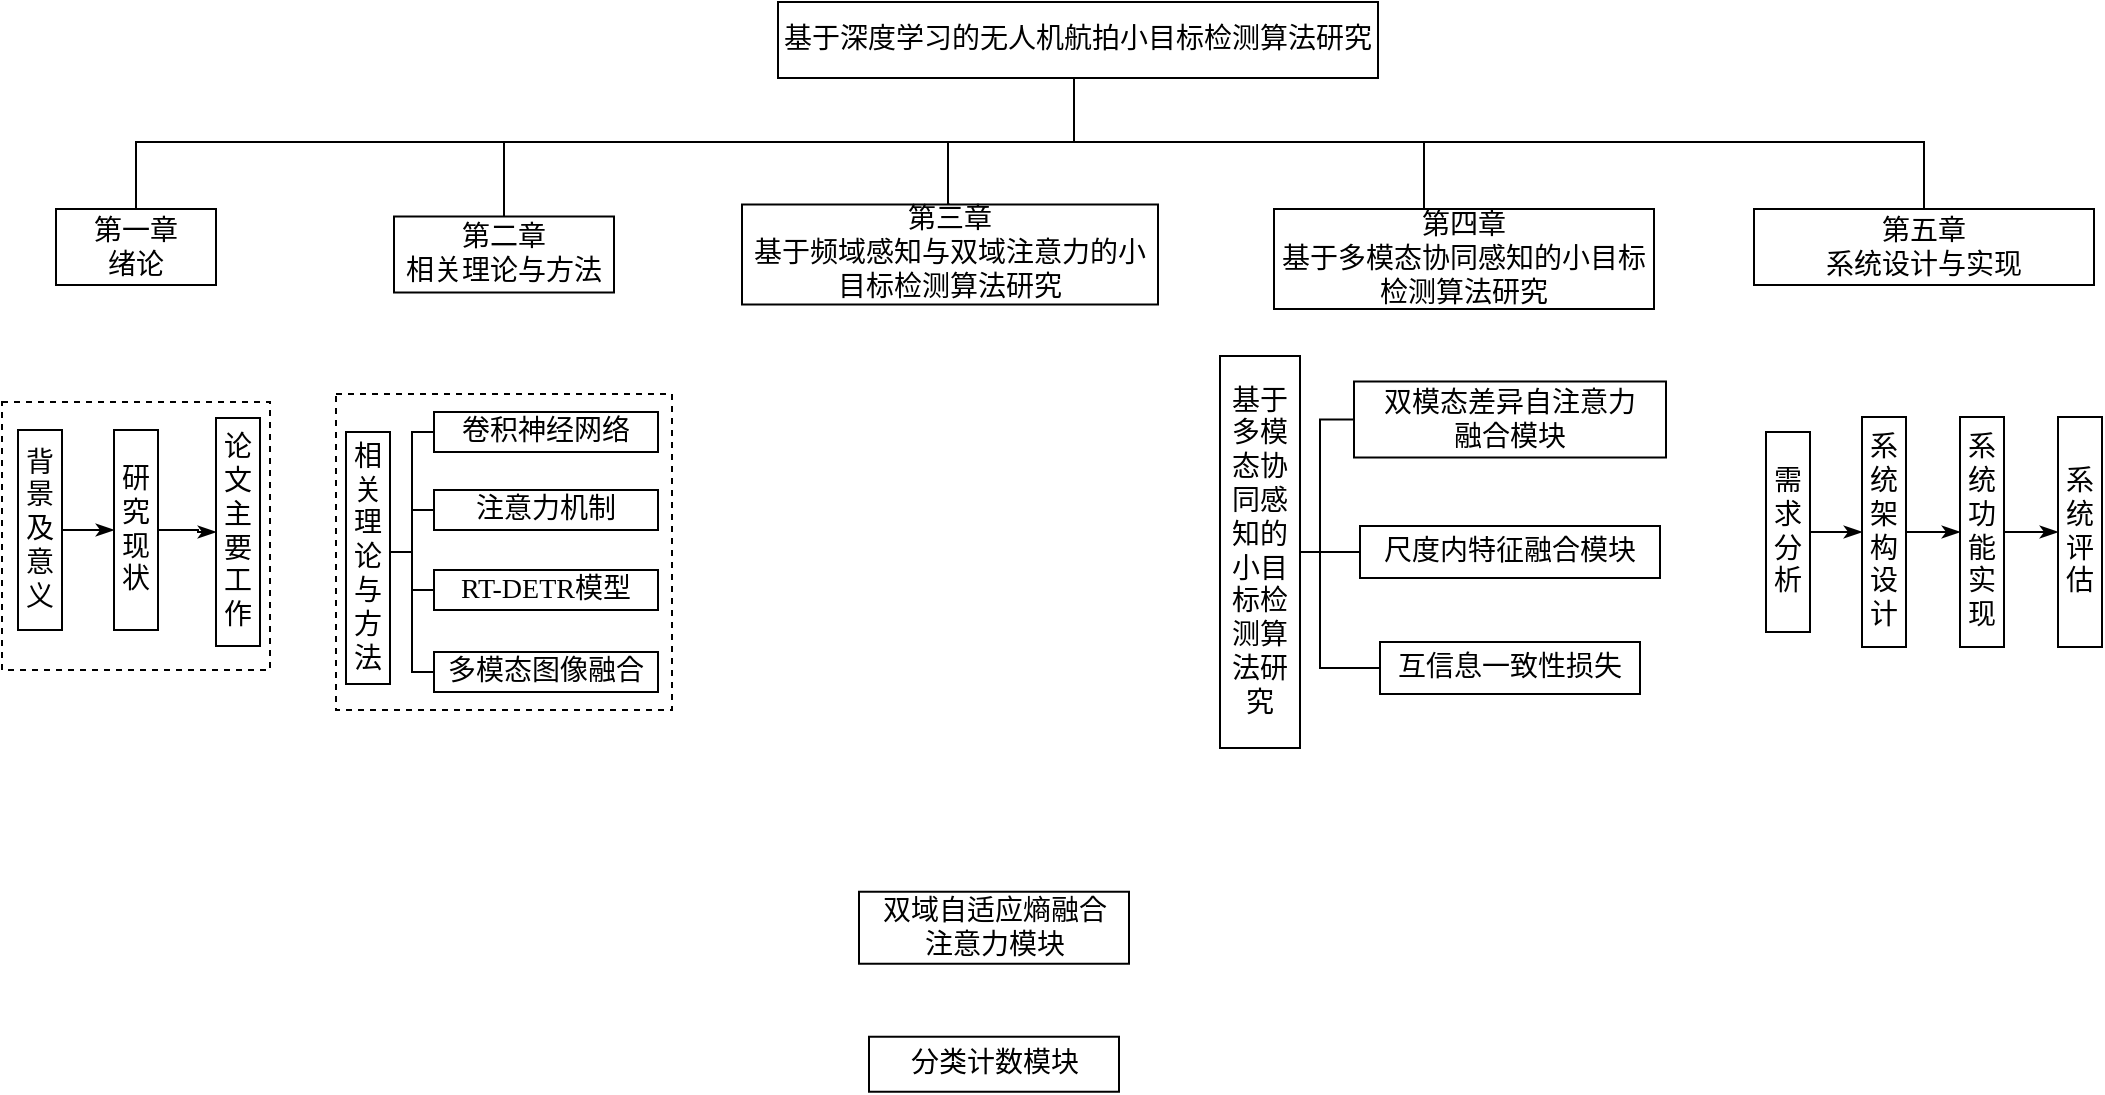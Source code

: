<mxfile version="26.1.1">
  <diagram name="第 1 页" id="Jhno6EoJuBNA1dP3zVc-">
    <mxGraphModel dx="773" dy="390" grid="1" gridSize="10" guides="1" tooltips="1" connect="1" arrows="1" fold="1" page="1" pageScale="1" pageWidth="827" pageHeight="1169" math="0" shadow="0">
      <root>
        <mxCell id="0" />
        <mxCell id="1" parent="0" />
        <mxCell id="KadRHXHtFz8DXNSLYVAC-9" style="edgeStyle=orthogonalEdgeStyle;shape=connector;rounded=0;orthogonalLoop=1;jettySize=auto;html=1;entryX=0.5;entryY=0;entryDx=0;entryDy=0;strokeColor=default;align=center;verticalAlign=middle;fontFamily=宋体;fontSize=14;fontColor=default;labelBackgroundColor=default;startFill=0;endArrow=none;" parent="1" source="KadRHXHtFz8DXNSLYVAC-1" target="KadRHXHtFz8DXNSLYVAC-3" edge="1">
          <mxGeometry relative="1" as="geometry">
            <Array as="points">
              <mxPoint x="720" y="390" />
              <mxPoint x="435" y="390" />
            </Array>
          </mxGeometry>
        </mxCell>
        <mxCell id="KadRHXHtFz8DXNSLYVAC-10" style="edgeStyle=orthogonalEdgeStyle;shape=connector;rounded=0;orthogonalLoop=1;jettySize=auto;html=1;entryX=0.5;entryY=0;entryDx=0;entryDy=0;strokeColor=default;align=center;verticalAlign=middle;fontFamily=宋体;fontSize=14;fontColor=default;labelBackgroundColor=default;startFill=0;endArrow=none;" parent="1" source="KadRHXHtFz8DXNSLYVAC-1" target="KadRHXHtFz8DXNSLYVAC-4" edge="1">
          <mxGeometry relative="1" as="geometry">
            <Array as="points">
              <mxPoint x="720" y="390" />
              <mxPoint x="657" y="390" />
            </Array>
          </mxGeometry>
        </mxCell>
        <mxCell id="KadRHXHtFz8DXNSLYVAC-11" style="edgeStyle=orthogonalEdgeStyle;shape=connector;rounded=0;orthogonalLoop=1;jettySize=auto;html=1;entryX=0.5;entryY=0;entryDx=0;entryDy=0;strokeColor=default;align=center;verticalAlign=middle;fontFamily=宋体;fontSize=14;fontColor=default;labelBackgroundColor=default;startFill=0;endArrow=none;" parent="1" source="KadRHXHtFz8DXNSLYVAC-1" target="KadRHXHtFz8DXNSLYVAC-5" edge="1">
          <mxGeometry relative="1" as="geometry">
            <Array as="points">
              <mxPoint x="720" y="390" />
              <mxPoint x="895" y="390" />
            </Array>
          </mxGeometry>
        </mxCell>
        <mxCell id="KadRHXHtFz8DXNSLYVAC-12" style="edgeStyle=orthogonalEdgeStyle;shape=connector;rounded=0;orthogonalLoop=1;jettySize=auto;html=1;entryX=0.5;entryY=0;entryDx=0;entryDy=0;strokeColor=default;align=center;verticalAlign=middle;fontFamily=宋体;fontSize=14;fontColor=default;labelBackgroundColor=default;startFill=0;endArrow=none;" parent="1" source="KadRHXHtFz8DXNSLYVAC-1" target="KadRHXHtFz8DXNSLYVAC-6" edge="1">
          <mxGeometry relative="1" as="geometry">
            <Array as="points">
              <mxPoint x="720" y="390" />
              <mxPoint x="1145" y="390" />
            </Array>
          </mxGeometry>
        </mxCell>
        <mxCell id="LNBZi4P7y57LkKZolX_N-5" style="edgeStyle=orthogonalEdgeStyle;rounded=0;orthogonalLoop=1;jettySize=auto;html=1;entryX=0.5;entryY=0;entryDx=0;entryDy=0;endArrow=none;startFill=0;fontFamily=宋体;fontSize=14;" parent="1" source="KadRHXHtFz8DXNSLYVAC-1" target="KadRHXHtFz8DXNSLYVAC-2" edge="1">
          <mxGeometry relative="1" as="geometry">
            <Array as="points">
              <mxPoint x="720" y="390" />
              <mxPoint x="251" y="390" />
            </Array>
          </mxGeometry>
        </mxCell>
        <mxCell id="KadRHXHtFz8DXNSLYVAC-1" value="基于深度学习的无人机航拍小目标检测算法研究" style="rounded=0;whiteSpace=wrap;html=1;fontFamily=宋体;fontSize=14;" parent="1" vertex="1">
          <mxGeometry x="572" y="320" width="300" height="38" as="geometry" />
        </mxCell>
        <mxCell id="KadRHXHtFz8DXNSLYVAC-2" value="第一章&lt;div&gt;绪论&lt;/div&gt;" style="rounded=0;whiteSpace=wrap;html=1;fontFamily=宋体;fontSize=14;" parent="1" vertex="1">
          <mxGeometry x="211" y="423.5" width="80" height="38" as="geometry" />
        </mxCell>
        <mxCell id="KadRHXHtFz8DXNSLYVAC-3" value="第二章&lt;div&gt;相关理论与方法&lt;/div&gt;" style="rounded=0;whiteSpace=wrap;html=1;fontFamily=宋体;fontSize=14;" parent="1" vertex="1">
          <mxGeometry x="380" y="427.25" width="110" height="38" as="geometry" />
        </mxCell>
        <mxCell id="KadRHXHtFz8DXNSLYVAC-4" value="第三章&lt;div&gt;&lt;span style=&quot;background-color: rgb(255, 255, 255);&quot;&gt;基于频域感知与双域注意力的小目标检测算法研究&lt;/span&gt;&lt;/div&gt;" style="rounded=0;whiteSpace=wrap;html=1;fontFamily=宋体;fontSize=14;" parent="1" vertex="1">
          <mxGeometry x="554" y="421.25" width="208" height="50" as="geometry" />
        </mxCell>
        <mxCell id="KadRHXHtFz8DXNSLYVAC-5" value="第四章&lt;div&gt;&lt;span style=&quot;background-color: rgb(255, 255, 255);&quot;&gt;基于多模态协同感知的小目标检测算法研究&lt;/span&gt;&lt;/div&gt;" style="rounded=0;whiteSpace=wrap;html=1;fontFamily=宋体;fontSize=14;" parent="1" vertex="1">
          <mxGeometry x="820" y="423.5" width="190" height="50" as="geometry" />
        </mxCell>
        <mxCell id="KadRHXHtFz8DXNSLYVAC-6" value="第五章&lt;div&gt;&lt;span&gt;系统设计与实现&lt;/span&gt;&lt;/div&gt;" style="rounded=0;whiteSpace=wrap;html=1;fontFamily=宋体;fontSize=14;" parent="1" vertex="1">
          <mxGeometry x="1060" y="423.5" width="170" height="38" as="geometry" />
        </mxCell>
        <mxCell id="LNBZi4P7y57LkKZolX_N-3" value="&lt;span&gt;双域自适应熵融合&lt;/span&gt;&lt;div&gt;&lt;span&gt;注意力模块&lt;/span&gt;&lt;/div&gt;" style="rounded=0;whiteSpace=wrap;html=1;fontFamily=宋体;fontSize=14;fontColor=default;labelBackgroundColor=default;horizontal=1;verticalAlign=middle;" parent="1" vertex="1">
          <mxGeometry x="612.5" y="764.87" width="135" height="36" as="geometry" />
        </mxCell>
        <mxCell id="LNBZi4P7y57LkKZolX_N-4" value="&lt;span&gt;分类计数模块&lt;/span&gt;" style="rounded=0;whiteSpace=wrap;html=1;fontFamily=宋体;fontSize=14;fontColor=default;labelBackgroundColor=default;horizontal=1;verticalAlign=middle;" parent="1" vertex="1">
          <mxGeometry x="617.5" y="837.37" width="125" height="27.5" as="geometry" />
        </mxCell>
        <mxCell id="Dfz9FRkG0_b3JGqrG8k9-4" style="edgeStyle=orthogonalEdgeStyle;shape=connector;rounded=0;orthogonalLoop=1;jettySize=auto;html=1;entryX=0;entryY=0.5;entryDx=0;entryDy=0;strokeColor=default;align=center;verticalAlign=middle;fontFamily=宋体;fontSize=14;fontColor=default;labelBackgroundColor=default;startFill=0;endArrow=none;" edge="1" parent="1" source="LNBZi4P7y57LkKZolX_N-7" target="LNBZi4P7y57LkKZolX_N-8">
          <mxGeometry relative="1" as="geometry" />
        </mxCell>
        <mxCell id="Dfz9FRkG0_b3JGqrG8k9-5" style="edgeStyle=orthogonalEdgeStyle;shape=connector;rounded=0;orthogonalLoop=1;jettySize=auto;html=1;entryX=0;entryY=0.5;entryDx=0;entryDy=0;strokeColor=default;align=center;verticalAlign=middle;fontFamily=宋体;fontSize=14;fontColor=default;labelBackgroundColor=default;startFill=0;endArrow=none;" edge="1" parent="1" source="LNBZi4P7y57LkKZolX_N-7" target="LNBZi4P7y57LkKZolX_N-9">
          <mxGeometry relative="1" as="geometry">
            <Array as="points">
              <mxPoint x="843" y="595" />
              <mxPoint x="843" y="529" />
            </Array>
          </mxGeometry>
        </mxCell>
        <mxCell id="Dfz9FRkG0_b3JGqrG8k9-6" style="edgeStyle=orthogonalEdgeStyle;shape=connector;rounded=0;orthogonalLoop=1;jettySize=auto;html=1;entryX=0;entryY=0.5;entryDx=0;entryDy=0;strokeColor=default;align=center;verticalAlign=middle;fontFamily=宋体;fontSize=14;fontColor=default;labelBackgroundColor=default;startFill=0;endArrow=none;" edge="1" parent="1" source="LNBZi4P7y57LkKZolX_N-7" target="LNBZi4P7y57LkKZolX_N-10">
          <mxGeometry relative="1" as="geometry">
            <Array as="points">
              <mxPoint x="843" y="595" />
              <mxPoint x="843" y="653" />
            </Array>
          </mxGeometry>
        </mxCell>
        <mxCell id="LNBZi4P7y57LkKZolX_N-7" value="&lt;span&gt;基于多模态协同感知的小目标检测算法研究&lt;/span&gt;" style="rounded=0;whiteSpace=wrap;html=1;fontFamily=宋体;fontSize=14;fontColor=default;labelBackgroundColor=default;horizontal=1;verticalAlign=middle;" parent="1" vertex="1">
          <mxGeometry x="793" y="497" width="40" height="196" as="geometry" />
        </mxCell>
        <mxCell id="LNBZi4P7y57LkKZolX_N-8" value="&lt;span&gt;尺度内特征融合模块&lt;/span&gt;" style="rounded=0;whiteSpace=wrap;html=1;fontFamily=宋体;fontSize=14;fontColor=default;labelBackgroundColor=default;horizontal=1;verticalAlign=middle;" parent="1" vertex="1">
          <mxGeometry x="863" y="582" width="150" height="26" as="geometry" />
        </mxCell>
        <mxCell id="LNBZi4P7y57LkKZolX_N-9" value="&lt;span&gt;双模态差异自注意力&lt;/span&gt;&lt;div&gt;&lt;span&gt;融合模块&lt;/span&gt;&lt;/div&gt;" style="rounded=0;whiteSpace=wrap;html=1;fontFamily=宋体;fontSize=14;fontColor=default;labelBackgroundColor=default;horizontal=1;verticalAlign=middle;" parent="1" vertex="1">
          <mxGeometry x="860" y="509.75" width="156" height="38" as="geometry" />
        </mxCell>
        <mxCell id="LNBZi4P7y57LkKZolX_N-10" value="&lt;span&gt;互信息一致性损失&lt;/span&gt;" style="rounded=0;whiteSpace=wrap;html=1;fontFamily=宋体;fontSize=14;fontColor=default;labelBackgroundColor=default;horizontal=1;verticalAlign=middle;" parent="1" vertex="1">
          <mxGeometry x="873" y="640" width="130" height="26" as="geometry" />
        </mxCell>
        <mxCell id="Dfz9FRkG0_b3JGqrG8k9-8" style="edgeStyle=orthogonalEdgeStyle;shape=connector;rounded=0;orthogonalLoop=1;jettySize=auto;html=1;entryX=0;entryY=0.5;entryDx=0;entryDy=0;strokeColor=default;align=center;verticalAlign=middle;fontFamily=宋体;fontSize=14;fontColor=default;labelBackgroundColor=default;startFill=0;endArrow=classicThin;endFill=1;" edge="1" parent="1" source="Dfz9FRkG0_b3JGqrG8k9-9" target="Dfz9FRkG0_b3JGqrG8k9-11">
          <mxGeometry relative="1" as="geometry" />
        </mxCell>
        <mxCell id="Dfz9FRkG0_b3JGqrG8k9-9" value="需求分析" style="rounded=0;whiteSpace=wrap;html=1;fontFamily=宋体;fontSize=14;fontColor=default;labelBackgroundColor=default;horizontal=1;verticalAlign=middle;" vertex="1" parent="1">
          <mxGeometry x="1066" y="535" width="22" height="100" as="geometry" />
        </mxCell>
        <mxCell id="Dfz9FRkG0_b3JGqrG8k9-10" style="edgeStyle=orthogonalEdgeStyle;shape=connector;rounded=0;orthogonalLoop=1;jettySize=auto;html=1;entryX=0;entryY=0.5;entryDx=0;entryDy=0;strokeColor=default;align=center;verticalAlign=middle;fontFamily=宋体;fontSize=14;fontColor=default;labelBackgroundColor=default;startFill=0;endArrow=classicThin;endFill=1;" edge="1" parent="1" source="Dfz9FRkG0_b3JGqrG8k9-11" target="Dfz9FRkG0_b3JGqrG8k9-12">
          <mxGeometry relative="1" as="geometry" />
        </mxCell>
        <mxCell id="Dfz9FRkG0_b3JGqrG8k9-11" value="系统架构设计" style="rounded=0;whiteSpace=wrap;html=1;fontFamily=宋体;fontSize=14;fontColor=default;labelBackgroundColor=default;horizontal=1;verticalAlign=middle;" vertex="1" parent="1">
          <mxGeometry x="1114" y="527.5" width="22" height="115" as="geometry" />
        </mxCell>
        <mxCell id="Dfz9FRkG0_b3JGqrG8k9-15" style="edgeStyle=orthogonalEdgeStyle;shape=connector;rounded=0;orthogonalLoop=1;jettySize=auto;html=1;entryX=0;entryY=0.5;entryDx=0;entryDy=0;strokeColor=default;align=center;verticalAlign=middle;fontFamily=宋体;fontSize=14;fontColor=default;labelBackgroundColor=default;startFill=0;endArrow=classicThin;endFill=1;" edge="1" parent="1" source="Dfz9FRkG0_b3JGqrG8k9-12" target="Dfz9FRkG0_b3JGqrG8k9-13">
          <mxGeometry relative="1" as="geometry" />
        </mxCell>
        <mxCell id="Dfz9FRkG0_b3JGqrG8k9-12" value="系统功能实现" style="rounded=0;whiteSpace=wrap;html=1;fontFamily=宋体;fontSize=14;fontColor=default;labelBackgroundColor=default;horizontal=1;verticalAlign=middle;" vertex="1" parent="1">
          <mxGeometry x="1163" y="527.5" width="22" height="115" as="geometry" />
        </mxCell>
        <mxCell id="Dfz9FRkG0_b3JGqrG8k9-13" value="系统评估" style="rounded=0;whiteSpace=wrap;html=1;fontFamily=宋体;fontSize=14;fontColor=default;labelBackgroundColor=default;horizontal=1;verticalAlign=middle;" vertex="1" parent="1">
          <mxGeometry x="1212" y="527.5" width="22" height="115" as="geometry" />
        </mxCell>
        <mxCell id="KadRHXHtFz8DXNSLYVAC-28" style="edgeStyle=orthogonalEdgeStyle;shape=connector;rounded=0;orthogonalLoop=1;jettySize=auto;html=1;entryX=0;entryY=0.5;entryDx=0;entryDy=0;strokeColor=default;align=center;verticalAlign=middle;fontFamily=宋体;fontSize=14;fontColor=default;labelBackgroundColor=default;startFill=0;endArrow=classicThin;endFill=1;" parent="1" source="KadRHXHtFz8DXNSLYVAC-14" target="KadRHXHtFz8DXNSLYVAC-15" edge="1">
          <mxGeometry relative="1" as="geometry" />
        </mxCell>
        <mxCell id="KadRHXHtFz8DXNSLYVAC-14" value="背景及意义" style="rounded=0;whiteSpace=wrap;html=1;fontFamily=宋体;fontSize=14;fontColor=default;labelBackgroundColor=default;horizontal=1;verticalAlign=middle;" parent="1" vertex="1">
          <mxGeometry x="192" y="534" width="22" height="100" as="geometry" />
        </mxCell>
        <mxCell id="KadRHXHtFz8DXNSLYVAC-29" style="edgeStyle=orthogonalEdgeStyle;shape=connector;rounded=0;orthogonalLoop=1;jettySize=auto;html=1;entryX=0;entryY=0.5;entryDx=0;entryDy=0;strokeColor=default;align=center;verticalAlign=middle;fontFamily=宋体;fontSize=14;fontColor=default;labelBackgroundColor=default;startFill=0;endArrow=classicThin;endFill=1;" parent="1" source="KadRHXHtFz8DXNSLYVAC-15" target="KadRHXHtFz8DXNSLYVAC-16" edge="1">
          <mxGeometry relative="1" as="geometry" />
        </mxCell>
        <mxCell id="KadRHXHtFz8DXNSLYVAC-15" value="研究现状" style="rounded=0;whiteSpace=wrap;html=1;fontFamily=宋体;fontSize=14;fontColor=default;labelBackgroundColor=default;horizontal=1;verticalAlign=middle;" parent="1" vertex="1">
          <mxGeometry x="240" y="534" width="22" height="100" as="geometry" />
        </mxCell>
        <mxCell id="KadRHXHtFz8DXNSLYVAC-16" value="论文主要工作" style="rounded=0;whiteSpace=wrap;html=1;fontFamily=宋体;fontSize=14;fontColor=default;labelBackgroundColor=default;horizontal=1;verticalAlign=middle;" parent="1" vertex="1">
          <mxGeometry x="291" y="528" width="22" height="114" as="geometry" />
        </mxCell>
        <mxCell id="Dfz9FRkG0_b3JGqrG8k9-17" value="" style="rounded=0;whiteSpace=wrap;html=1;fontFamily=宋体;fontSize=13;labelBackgroundColor=default;fillColor=none;dashed=1;" vertex="1" parent="1">
          <mxGeometry x="184" y="520" width="134" height="134" as="geometry" />
        </mxCell>
        <mxCell id="Dfz9FRkG0_b3JGqrG8k9-22" value="" style="group" vertex="1" connectable="0" parent="1">
          <mxGeometry x="351" y="516" width="168" height="158" as="geometry" />
        </mxCell>
        <mxCell id="KadRHXHtFz8DXNSLYVAC-31" style="edgeStyle=orthogonalEdgeStyle;shape=connector;rounded=0;orthogonalLoop=1;jettySize=auto;html=1;entryX=0;entryY=0.5;entryDx=0;entryDy=0;strokeColor=default;align=center;verticalAlign=middle;fontFamily=宋体;fontSize=14;fontColor=default;labelBackgroundColor=default;startFill=0;endArrow=none;exitX=1;exitY=0.5;exitDx=0;exitDy=0;" parent="Dfz9FRkG0_b3JGqrG8k9-22" source="KadRHXHtFz8DXNSLYVAC-18" target="KadRHXHtFz8DXNSLYVAC-21" edge="1">
          <mxGeometry relative="1" as="geometry">
            <mxPoint x="20" y="79" as="sourcePoint" />
            <mxPoint x="44" y="19" as="targetPoint" />
            <Array as="points">
              <mxPoint x="38" y="79" />
              <mxPoint x="38" y="19" />
            </Array>
          </mxGeometry>
        </mxCell>
        <mxCell id="KadRHXHtFz8DXNSLYVAC-32" style="edgeStyle=orthogonalEdgeStyle;shape=connector;rounded=0;orthogonalLoop=1;jettySize=auto;html=1;entryX=0;entryY=0.5;entryDx=0;entryDy=0;strokeColor=default;align=center;verticalAlign=middle;fontFamily=宋体;fontSize=14;fontColor=default;labelBackgroundColor=default;startFill=0;endArrow=none;" parent="Dfz9FRkG0_b3JGqrG8k9-22" edge="1">
          <mxGeometry relative="1" as="geometry">
            <mxPoint x="30.0" y="79.0" as="sourcePoint" />
            <mxPoint x="54" y="58" as="targetPoint" />
            <Array as="points">
              <mxPoint x="38" y="79" />
              <mxPoint x="38" y="58" />
            </Array>
          </mxGeometry>
        </mxCell>
        <mxCell id="KadRHXHtFz8DXNSLYVAC-33" style="edgeStyle=orthogonalEdgeStyle;shape=connector;rounded=0;orthogonalLoop=1;jettySize=auto;html=1;entryX=0;entryY=0.5;entryDx=0;entryDy=0;strokeColor=default;align=center;verticalAlign=middle;fontFamily=宋体;fontSize=14;fontColor=default;labelBackgroundColor=default;startFill=0;endArrow=none;" parent="Dfz9FRkG0_b3JGqrG8k9-22" edge="1">
          <mxGeometry relative="1" as="geometry">
            <mxPoint x="32" y="79" as="sourcePoint" />
            <mxPoint x="54" y="98" as="targetPoint" />
            <Array as="points">
              <mxPoint x="38" y="79" />
              <mxPoint x="38" y="98" />
            </Array>
          </mxGeometry>
        </mxCell>
        <mxCell id="KadRHXHtFz8DXNSLYVAC-34" style="edgeStyle=orthogonalEdgeStyle;shape=connector;rounded=0;orthogonalLoop=1;jettySize=auto;html=1;entryX=0;entryY=0.5;entryDx=0;entryDy=0;strokeColor=default;align=center;verticalAlign=middle;fontFamily=宋体;fontSize=14;fontColor=default;labelBackgroundColor=default;startFill=0;endArrow=none;" parent="Dfz9FRkG0_b3JGqrG8k9-22" target="KadRHXHtFz8DXNSLYVAC-24" edge="1">
          <mxGeometry relative="1" as="geometry">
            <mxPoint x="22" y="79" as="sourcePoint" />
            <mxPoint x="44" y="139" as="targetPoint" />
            <Array as="points">
              <mxPoint x="38" y="79" />
              <mxPoint x="38" y="139" />
            </Array>
          </mxGeometry>
        </mxCell>
        <mxCell id="KadRHXHtFz8DXNSLYVAC-18" value="相关理论与方法" style="rounded=0;whiteSpace=wrap;html=1;fontFamily=宋体;fontSize=14;fontColor=default;labelBackgroundColor=default;horizontal=1;verticalAlign=middle;" parent="Dfz9FRkG0_b3JGqrG8k9-22" vertex="1">
          <mxGeometry x="5" y="19" width="22" height="126" as="geometry" />
        </mxCell>
        <mxCell id="KadRHXHtFz8DXNSLYVAC-21" value="卷积神经网络" style="rounded=0;whiteSpace=wrap;html=1;fontFamily=宋体;fontSize=14;fontColor=default;labelBackgroundColor=default;" parent="Dfz9FRkG0_b3JGqrG8k9-22" vertex="1">
          <mxGeometry x="49" y="9" width="112" height="20" as="geometry" />
        </mxCell>
        <mxCell id="KadRHXHtFz8DXNSLYVAC-22" value="注意力机制" style="rounded=0;whiteSpace=wrap;html=1;fontFamily=宋体;fontSize=14;fontColor=default;labelBackgroundColor=default;" parent="Dfz9FRkG0_b3JGqrG8k9-22" vertex="1">
          <mxGeometry x="49" y="48" width="112" height="20" as="geometry" />
        </mxCell>
        <mxCell id="KadRHXHtFz8DXNSLYVAC-23" value="RT-DETR模型" style="rounded=0;whiteSpace=wrap;html=1;fontFamily=宋体;fontSize=14;fontColor=default;labelBackgroundColor=default;" parent="Dfz9FRkG0_b3JGqrG8k9-22" vertex="1">
          <mxGeometry x="49" y="88" width="112" height="20" as="geometry" />
        </mxCell>
        <mxCell id="KadRHXHtFz8DXNSLYVAC-24" value="多模态图像融合" style="rounded=0;whiteSpace=wrap;html=1;fontFamily=宋体;fontSize=14;fontColor=default;labelBackgroundColor=default;" parent="Dfz9FRkG0_b3JGqrG8k9-22" vertex="1">
          <mxGeometry x="49" y="129" width="112" height="20" as="geometry" />
        </mxCell>
        <mxCell id="KadRHXHtFz8DXNSLYVAC-25" style="edgeStyle=orthogonalEdgeStyle;shape=connector;rounded=0;orthogonalLoop=1;jettySize=auto;html=1;exitX=0.5;exitY=1;exitDx=0;exitDy=0;strokeColor=default;align=center;verticalAlign=middle;fontFamily=宋体;fontSize=14;fontColor=default;labelBackgroundColor=default;startFill=0;endArrow=none;" parent="Dfz9FRkG0_b3JGqrG8k9-22" source="KadRHXHtFz8DXNSLYVAC-21" target="KadRHXHtFz8DXNSLYVAC-21" edge="1">
          <mxGeometry relative="1" as="geometry" />
        </mxCell>
        <mxCell id="Dfz9FRkG0_b3JGqrG8k9-18" value="" style="rounded=0;whiteSpace=wrap;html=1;fontFamily=宋体;fontSize=13;labelBackgroundColor=default;fillColor=none;dashed=1;" vertex="1" parent="Dfz9FRkG0_b3JGqrG8k9-22">
          <mxGeometry width="168" height="158" as="geometry" />
        </mxCell>
      </root>
    </mxGraphModel>
  </diagram>
</mxfile>
